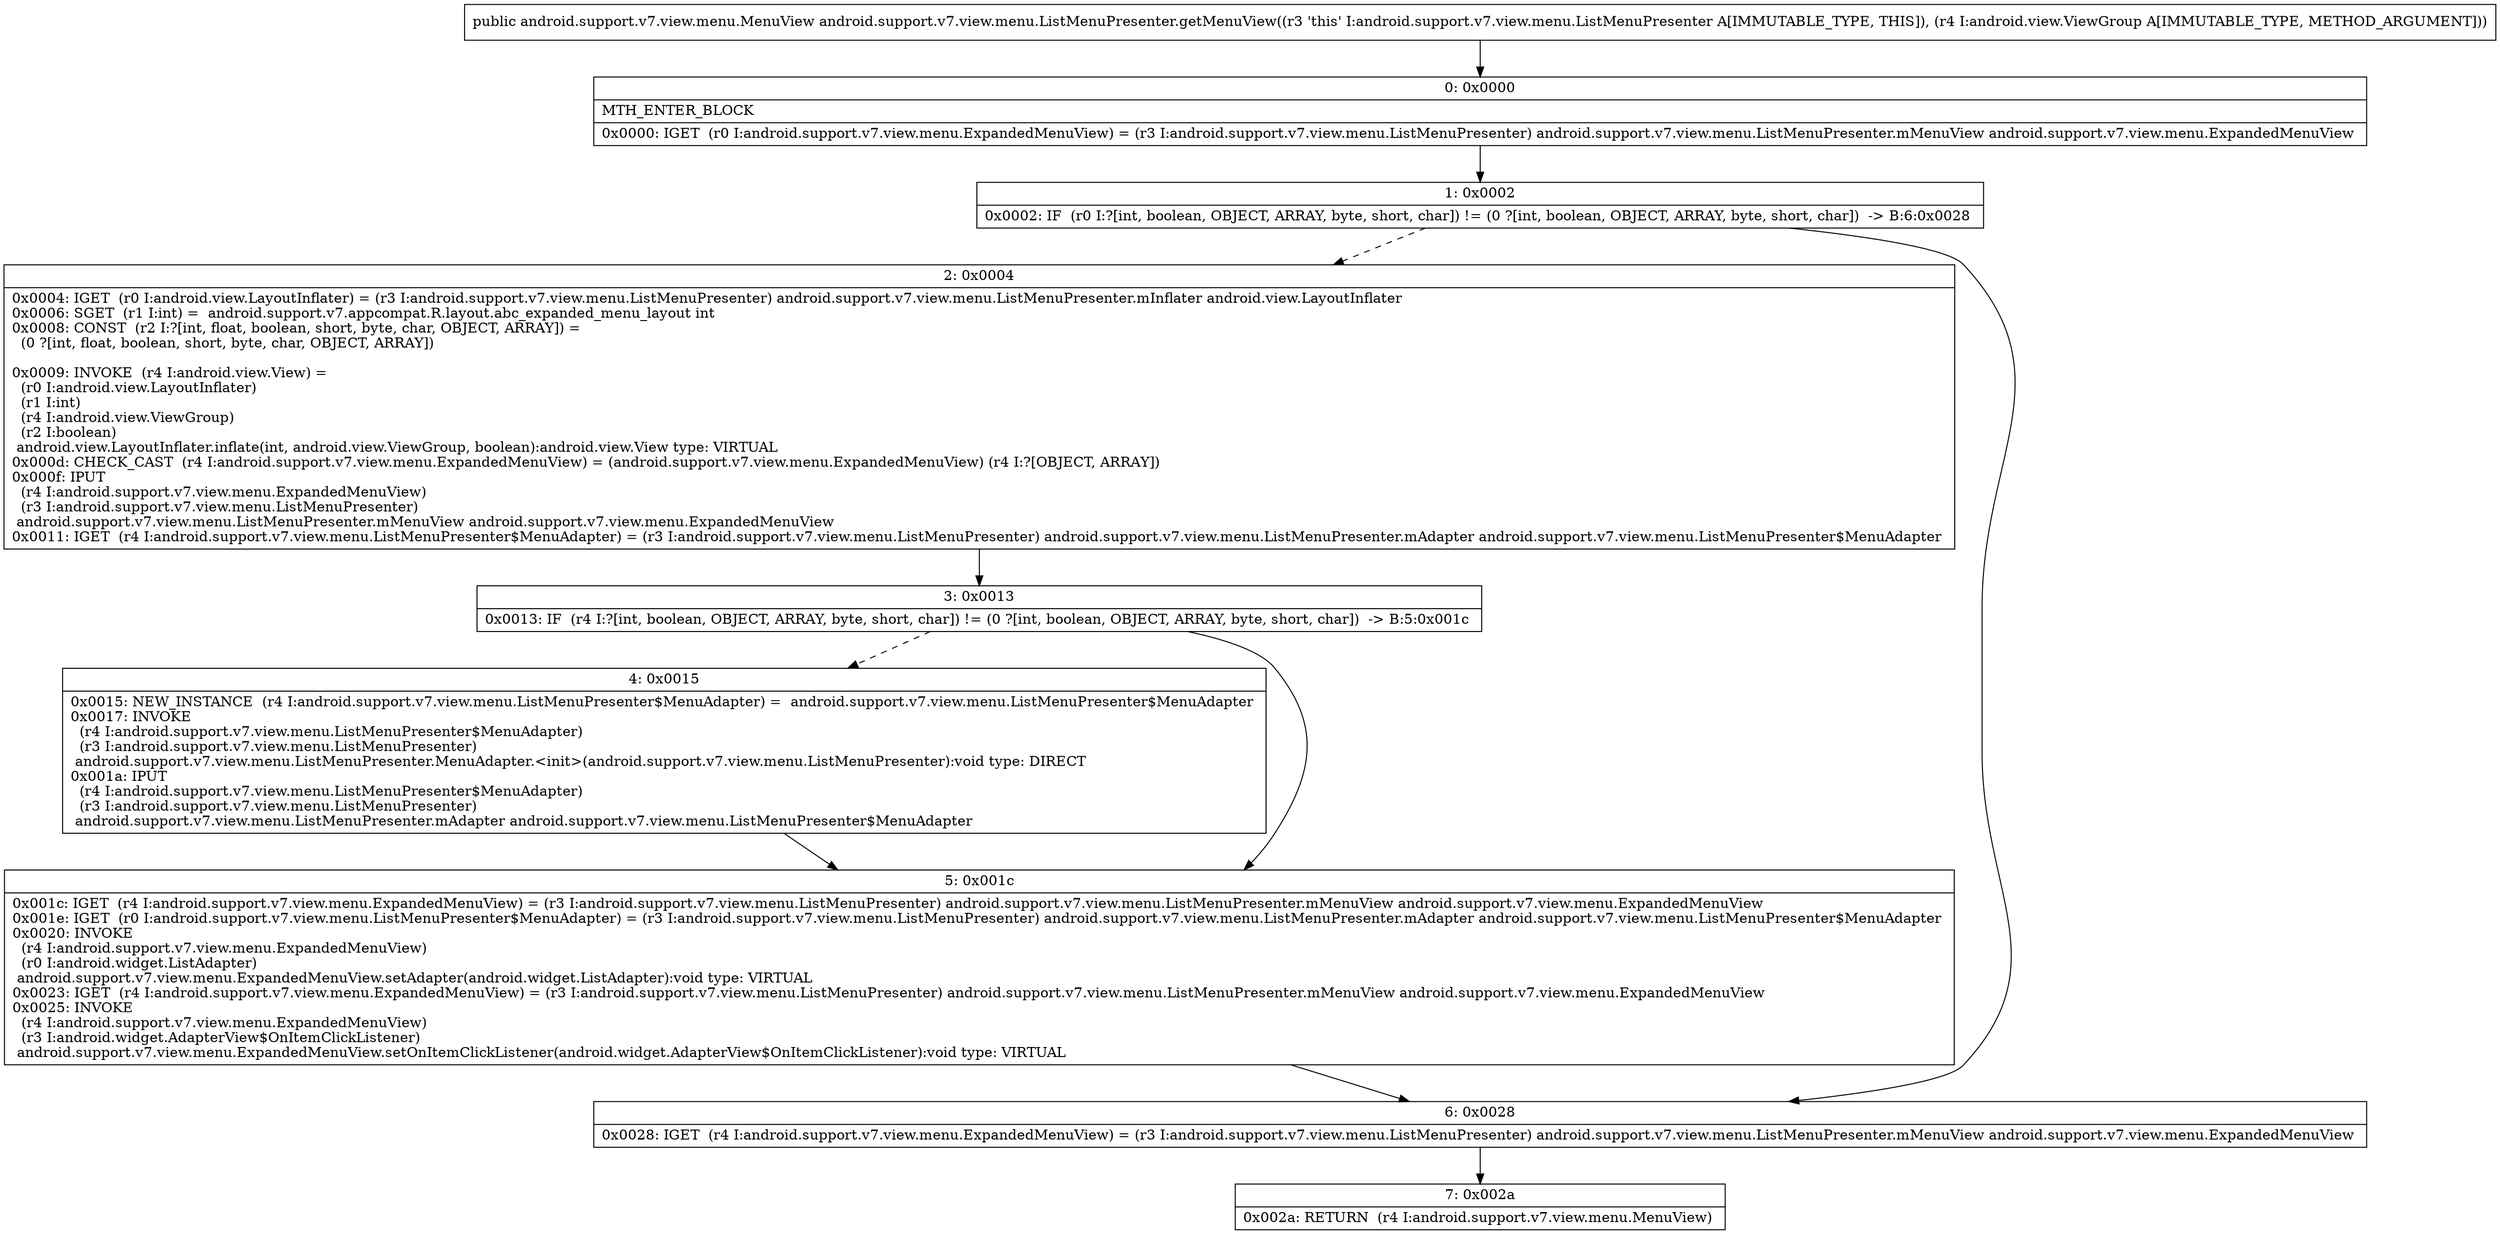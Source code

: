 digraph "CFG forandroid.support.v7.view.menu.ListMenuPresenter.getMenuView(Landroid\/view\/ViewGroup;)Landroid\/support\/v7\/view\/menu\/MenuView;" {
Node_0 [shape=record,label="{0\:\ 0x0000|MTH_ENTER_BLOCK\l|0x0000: IGET  (r0 I:android.support.v7.view.menu.ExpandedMenuView) = (r3 I:android.support.v7.view.menu.ListMenuPresenter) android.support.v7.view.menu.ListMenuPresenter.mMenuView android.support.v7.view.menu.ExpandedMenuView \l}"];
Node_1 [shape=record,label="{1\:\ 0x0002|0x0002: IF  (r0 I:?[int, boolean, OBJECT, ARRAY, byte, short, char]) != (0 ?[int, boolean, OBJECT, ARRAY, byte, short, char])  \-\> B:6:0x0028 \l}"];
Node_2 [shape=record,label="{2\:\ 0x0004|0x0004: IGET  (r0 I:android.view.LayoutInflater) = (r3 I:android.support.v7.view.menu.ListMenuPresenter) android.support.v7.view.menu.ListMenuPresenter.mInflater android.view.LayoutInflater \l0x0006: SGET  (r1 I:int) =  android.support.v7.appcompat.R.layout.abc_expanded_menu_layout int \l0x0008: CONST  (r2 I:?[int, float, boolean, short, byte, char, OBJECT, ARRAY]) = \l  (0 ?[int, float, boolean, short, byte, char, OBJECT, ARRAY])\l \l0x0009: INVOKE  (r4 I:android.view.View) = \l  (r0 I:android.view.LayoutInflater)\l  (r1 I:int)\l  (r4 I:android.view.ViewGroup)\l  (r2 I:boolean)\l android.view.LayoutInflater.inflate(int, android.view.ViewGroup, boolean):android.view.View type: VIRTUAL \l0x000d: CHECK_CAST  (r4 I:android.support.v7.view.menu.ExpandedMenuView) = (android.support.v7.view.menu.ExpandedMenuView) (r4 I:?[OBJECT, ARRAY]) \l0x000f: IPUT  \l  (r4 I:android.support.v7.view.menu.ExpandedMenuView)\l  (r3 I:android.support.v7.view.menu.ListMenuPresenter)\l android.support.v7.view.menu.ListMenuPresenter.mMenuView android.support.v7.view.menu.ExpandedMenuView \l0x0011: IGET  (r4 I:android.support.v7.view.menu.ListMenuPresenter$MenuAdapter) = (r3 I:android.support.v7.view.menu.ListMenuPresenter) android.support.v7.view.menu.ListMenuPresenter.mAdapter android.support.v7.view.menu.ListMenuPresenter$MenuAdapter \l}"];
Node_3 [shape=record,label="{3\:\ 0x0013|0x0013: IF  (r4 I:?[int, boolean, OBJECT, ARRAY, byte, short, char]) != (0 ?[int, boolean, OBJECT, ARRAY, byte, short, char])  \-\> B:5:0x001c \l}"];
Node_4 [shape=record,label="{4\:\ 0x0015|0x0015: NEW_INSTANCE  (r4 I:android.support.v7.view.menu.ListMenuPresenter$MenuAdapter) =  android.support.v7.view.menu.ListMenuPresenter$MenuAdapter \l0x0017: INVOKE  \l  (r4 I:android.support.v7.view.menu.ListMenuPresenter$MenuAdapter)\l  (r3 I:android.support.v7.view.menu.ListMenuPresenter)\l android.support.v7.view.menu.ListMenuPresenter.MenuAdapter.\<init\>(android.support.v7.view.menu.ListMenuPresenter):void type: DIRECT \l0x001a: IPUT  \l  (r4 I:android.support.v7.view.menu.ListMenuPresenter$MenuAdapter)\l  (r3 I:android.support.v7.view.menu.ListMenuPresenter)\l android.support.v7.view.menu.ListMenuPresenter.mAdapter android.support.v7.view.menu.ListMenuPresenter$MenuAdapter \l}"];
Node_5 [shape=record,label="{5\:\ 0x001c|0x001c: IGET  (r4 I:android.support.v7.view.menu.ExpandedMenuView) = (r3 I:android.support.v7.view.menu.ListMenuPresenter) android.support.v7.view.menu.ListMenuPresenter.mMenuView android.support.v7.view.menu.ExpandedMenuView \l0x001e: IGET  (r0 I:android.support.v7.view.menu.ListMenuPresenter$MenuAdapter) = (r3 I:android.support.v7.view.menu.ListMenuPresenter) android.support.v7.view.menu.ListMenuPresenter.mAdapter android.support.v7.view.menu.ListMenuPresenter$MenuAdapter \l0x0020: INVOKE  \l  (r4 I:android.support.v7.view.menu.ExpandedMenuView)\l  (r0 I:android.widget.ListAdapter)\l android.support.v7.view.menu.ExpandedMenuView.setAdapter(android.widget.ListAdapter):void type: VIRTUAL \l0x0023: IGET  (r4 I:android.support.v7.view.menu.ExpandedMenuView) = (r3 I:android.support.v7.view.menu.ListMenuPresenter) android.support.v7.view.menu.ListMenuPresenter.mMenuView android.support.v7.view.menu.ExpandedMenuView \l0x0025: INVOKE  \l  (r4 I:android.support.v7.view.menu.ExpandedMenuView)\l  (r3 I:android.widget.AdapterView$OnItemClickListener)\l android.support.v7.view.menu.ExpandedMenuView.setOnItemClickListener(android.widget.AdapterView$OnItemClickListener):void type: VIRTUAL \l}"];
Node_6 [shape=record,label="{6\:\ 0x0028|0x0028: IGET  (r4 I:android.support.v7.view.menu.ExpandedMenuView) = (r3 I:android.support.v7.view.menu.ListMenuPresenter) android.support.v7.view.menu.ListMenuPresenter.mMenuView android.support.v7.view.menu.ExpandedMenuView \l}"];
Node_7 [shape=record,label="{7\:\ 0x002a|0x002a: RETURN  (r4 I:android.support.v7.view.menu.MenuView) \l}"];
MethodNode[shape=record,label="{public android.support.v7.view.menu.MenuView android.support.v7.view.menu.ListMenuPresenter.getMenuView((r3 'this' I:android.support.v7.view.menu.ListMenuPresenter A[IMMUTABLE_TYPE, THIS]), (r4 I:android.view.ViewGroup A[IMMUTABLE_TYPE, METHOD_ARGUMENT])) }"];
MethodNode -> Node_0;
Node_0 -> Node_1;
Node_1 -> Node_2[style=dashed];
Node_1 -> Node_6;
Node_2 -> Node_3;
Node_3 -> Node_4[style=dashed];
Node_3 -> Node_5;
Node_4 -> Node_5;
Node_5 -> Node_6;
Node_6 -> Node_7;
}

